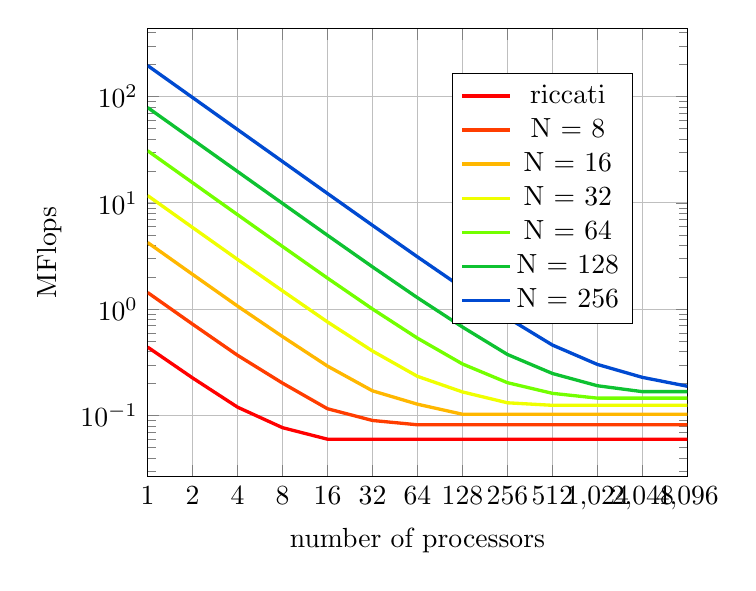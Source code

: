 \begin{tikzpicture}
\begin{loglogaxis}[xlabel={number of processors}, ylabel={MFlops}, xmin={1}, xmax={4096}, legend style={at={(0.9,0.9)}, anchor=north east}, grid={major}, x tick label style={/pgf/number format/.cd,fixed,fixed zerofill,precision=0,/tikz/.cd},, log basis x=2, xticklabel=\pgfmathparse{2^\tick}\pgfmathprintnumber{\pgfmathresult}, xtick={1,2,4,8,16,32,64,128,256,512,1024,2048,4096}]
    \addplot+[color={rgb,1:red,1.0;green,0.0;blue,-0.0}, very thick, solid, no marks]
        table[row sep={\\}]
        {
            \\
            1.0  0.441  \\
            2.0  0.226  \\
            4.0  0.12  \\
            8.0  0.077  \\
            16.0  0.06  \\
            32.0  0.06  \\
            64.0  0.06  \\
            128.0  0.06  \\
            256.0  0.06  \\
            512.0  0.06  \\
            1024.0  0.06  \\
            2048.0  0.06  \\
            4096.0  0.06  \\
        }
        ;
    \addplot+[color={rgb,1:red,1.0;green,0.239;blue,0.0}, very thick, solid, no marks]
        table[row sep={\\}]
        {
            \\
            1.0  1.437  \\
            2.0  0.724  \\
            4.0  0.369  \\
            8.0  0.202  \\
            16.0  0.116  \\
            32.0  0.09  \\
            64.0  0.082  \\
            128.0  0.082  \\
            256.0  0.082  \\
            512.0  0.082  \\
            1024.0  0.082  \\
            2048.0  0.082  \\
            4096.0  0.082  \\
        }
        ;
    \addplot+[color={rgb,1:red,1.0;green,0.716;blue,0.0}, very thick, solid, no marks]
        table[row sep={\\}]
        {
            \\
            1.0  4.243  \\
            2.0  2.127  \\
            4.0  1.071  \\
            8.0  0.553  \\
            16.0  0.292  \\
            32.0  0.171  \\
            64.0  0.128  \\
            128.0  0.103  \\
            256.0  0.103  \\
            512.0  0.103  \\
            1024.0  0.103  \\
            2048.0  0.103  \\
            4096.0  0.103  \\
        }
        ;
    \addplot+[color={rgb,1:red,0.939;green,1.0;blue,0.0}, very thick, solid, no marks]
        table[row sep={\\}]
        {
            \\
            1.0  11.733  \\
            2.0  5.872  \\
            4.0  2.943  \\
            8.0  1.489  \\
            16.0  0.76  \\
            32.0  0.405  \\
            64.0  0.234  \\
            128.0  0.167  \\
            256.0  0.132  \\
            512.0  0.125  \\
            1024.0  0.125  \\
            2048.0  0.125  \\
            4096.0  0.125  \\
        }
        ;
    \addplot+[color={rgb,1:red,0.451;green,1.0;blue,0.0}, very thick, solid, no marks]
        table[row sep={\\}]
        {
            \\
            1.0  30.964  \\
            2.0  15.488  \\
            4.0  7.751  \\
            8.0  3.893  \\
            16.0  1.962  \\
            32.0  1.006  \\
            64.0  0.535  \\
            128.0  0.306  \\
            256.0  0.204  \\
            512.0  0.162  \\
            1024.0  0.146  \\
            2048.0  0.146  \\
            4096.0  0.146  \\
        }
        ;
    \addplot+[color={rgb,1:red,0.056;green,0.76;blue,0.191}, very thick, solid, no marks]
        table[row sep={\\}]
        {
            \\
            1.0  78.921  \\
            2.0  39.466  \\
            4.0  19.74  \\
            8.0  9.888  \\
            16.0  4.959  \\
            32.0  2.504  \\
            64.0  1.284  \\
            128.0  0.681  \\
            256.0  0.376  \\
            512.0  0.249  \\
            1024.0  0.191  \\
            2048.0  0.168  \\
            4096.0  0.168  \\
        }
        ;
    \addplot+[color={rgb,1:red,0.0;green,0.291;blue,0.818}, very thick, solid, no marks]
        table[row sep={\\}]
        {
            \\
            1.0  195.808  \\
            2.0  97.91  \\
            4.0  48.962  \\
            8.0  24.498  \\
            16.0  12.265  \\
            32.0  6.157  \\
            64.0  3.111  \\
            128.0  1.594  \\
            256.0  0.833  \\
            512.0  0.461  \\
            1024.0  0.303  \\
            2048.0  0.229  \\
            4096.0  0.189  \\
        }
        ;
    \legend{{riccati},{N = 8},{N = 16},{N = 32},{N = 64},{N = 128},{N = 256},{N = 512}}
\end{loglogaxis}
\end{tikzpicture}
